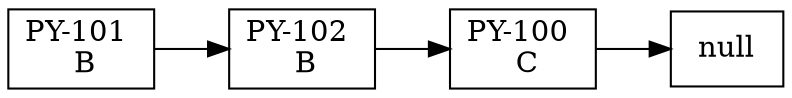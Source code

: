 digraph cola {
 rankdir=LR;
 node[shape = record]; 
nodo0[label="{PY-101 \n B}"]; 
nodo1[label="{PY-102 \n B}"]; 
nodo2[label="{PY-100 \n C}"]; 
nodo0 -> nodo1
nodo1 -> nodo2

nodo2 -> null 
}